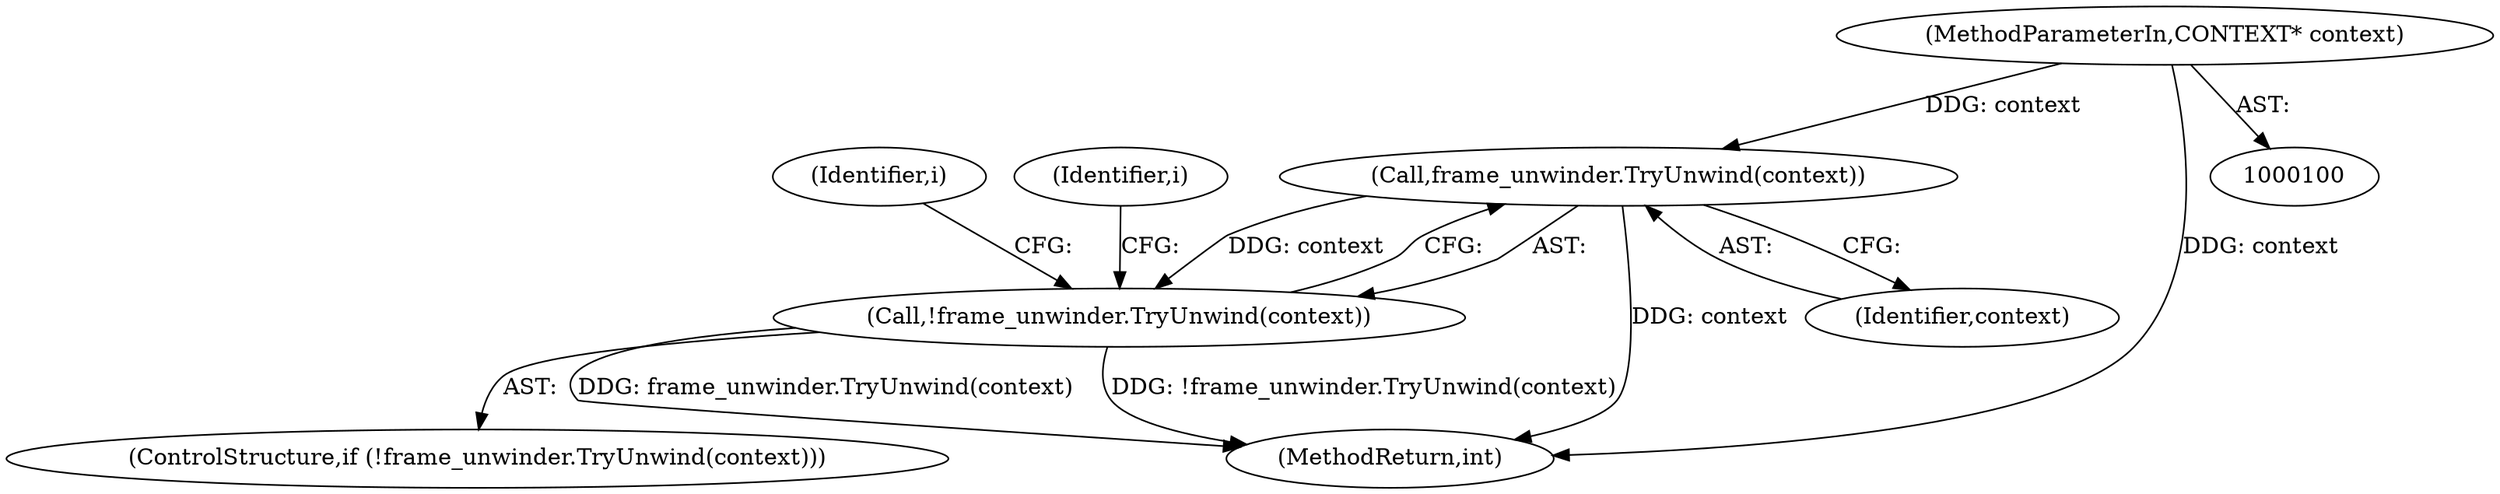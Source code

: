 digraph "0_Chrome_0fb75f1e468fe9054be3b3d3d5b9bf9a66e4199d_0@pointer" {
"1000101" [label="(MethodParameterIn,CONTEXT* context)"];
"1000132" [label="(Call,frame_unwinder.TryUnwind(context))"];
"1000131" [label="(Call,!frame_unwinder.TryUnwind(context))"];
"1000130" [label="(ControlStructure,if (!frame_unwinder.TryUnwind(context)))"];
"1000133" [label="(Identifier,context)"];
"1000132" [label="(Call,frame_unwinder.TryUnwind(context))"];
"1000119" [label="(Identifier,i)"];
"1000140" [label="(MethodReturn,int)"];
"1000131" [label="(Call,!frame_unwinder.TryUnwind(context))"];
"1000101" [label="(MethodParameterIn,CONTEXT* context)"];
"1000136" [label="(Identifier,i)"];
"1000101" -> "1000100"  [label="AST: "];
"1000101" -> "1000140"  [label="DDG: context"];
"1000101" -> "1000132"  [label="DDG: context"];
"1000132" -> "1000131"  [label="AST: "];
"1000132" -> "1000133"  [label="CFG: "];
"1000133" -> "1000132"  [label="AST: "];
"1000131" -> "1000132"  [label="CFG: "];
"1000132" -> "1000140"  [label="DDG: context"];
"1000132" -> "1000131"  [label="DDG: context"];
"1000131" -> "1000130"  [label="AST: "];
"1000136" -> "1000131"  [label="CFG: "];
"1000119" -> "1000131"  [label="CFG: "];
"1000131" -> "1000140"  [label="DDG: frame_unwinder.TryUnwind(context)"];
"1000131" -> "1000140"  [label="DDG: !frame_unwinder.TryUnwind(context)"];
}
